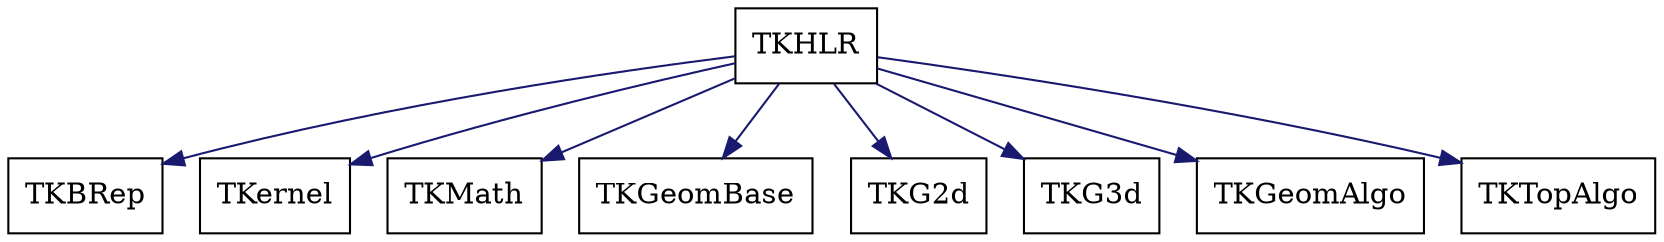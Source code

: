 digraph schema_TKHLR
{
	TKHLR [ URL = "toolkit_tkhlr.html", shape = box ]
	TKBRep [ URL = "toolkit_tkbrep.html" , shape = box ]
	TKHLR -> TKBRep [ color = "midnightblue", style = "solid" ]
	TKernel [ URL = "toolkit_tkernel.html" , shape = box ]
	TKHLR -> TKernel [ color = "midnightblue", style = "solid" ]
	TKMath [ URL = "toolkit_tkmath.html" , shape = box ]
	TKHLR -> TKMath [ color = "midnightblue", style = "solid" ]
	TKGeomBase [ URL = "toolkit_tkgeombase.html" , shape = box ]
	TKHLR -> TKGeomBase [ color = "midnightblue", style = "solid" ]
	TKG2d [ URL = "toolkit_tkg2d.html" , shape = box ]
	TKHLR -> TKG2d [ color = "midnightblue", style = "solid" ]
	TKG3d [ URL = "toolkit_tkg3d.html" , shape = box ]
	TKHLR -> TKG3d [ color = "midnightblue", style = "solid" ]
	TKGeomAlgo [ URL = "toolkit_tkgeomalgo.html" , shape = box ]
	TKHLR -> TKGeomAlgo [ color = "midnightblue", style = "solid" ]
	TKTopAlgo [ URL = "toolkit_tktopalgo.html" , shape = box ]
	TKHLR -> TKTopAlgo [ color = "midnightblue", style = "solid" ]
	aspect = 1
}
